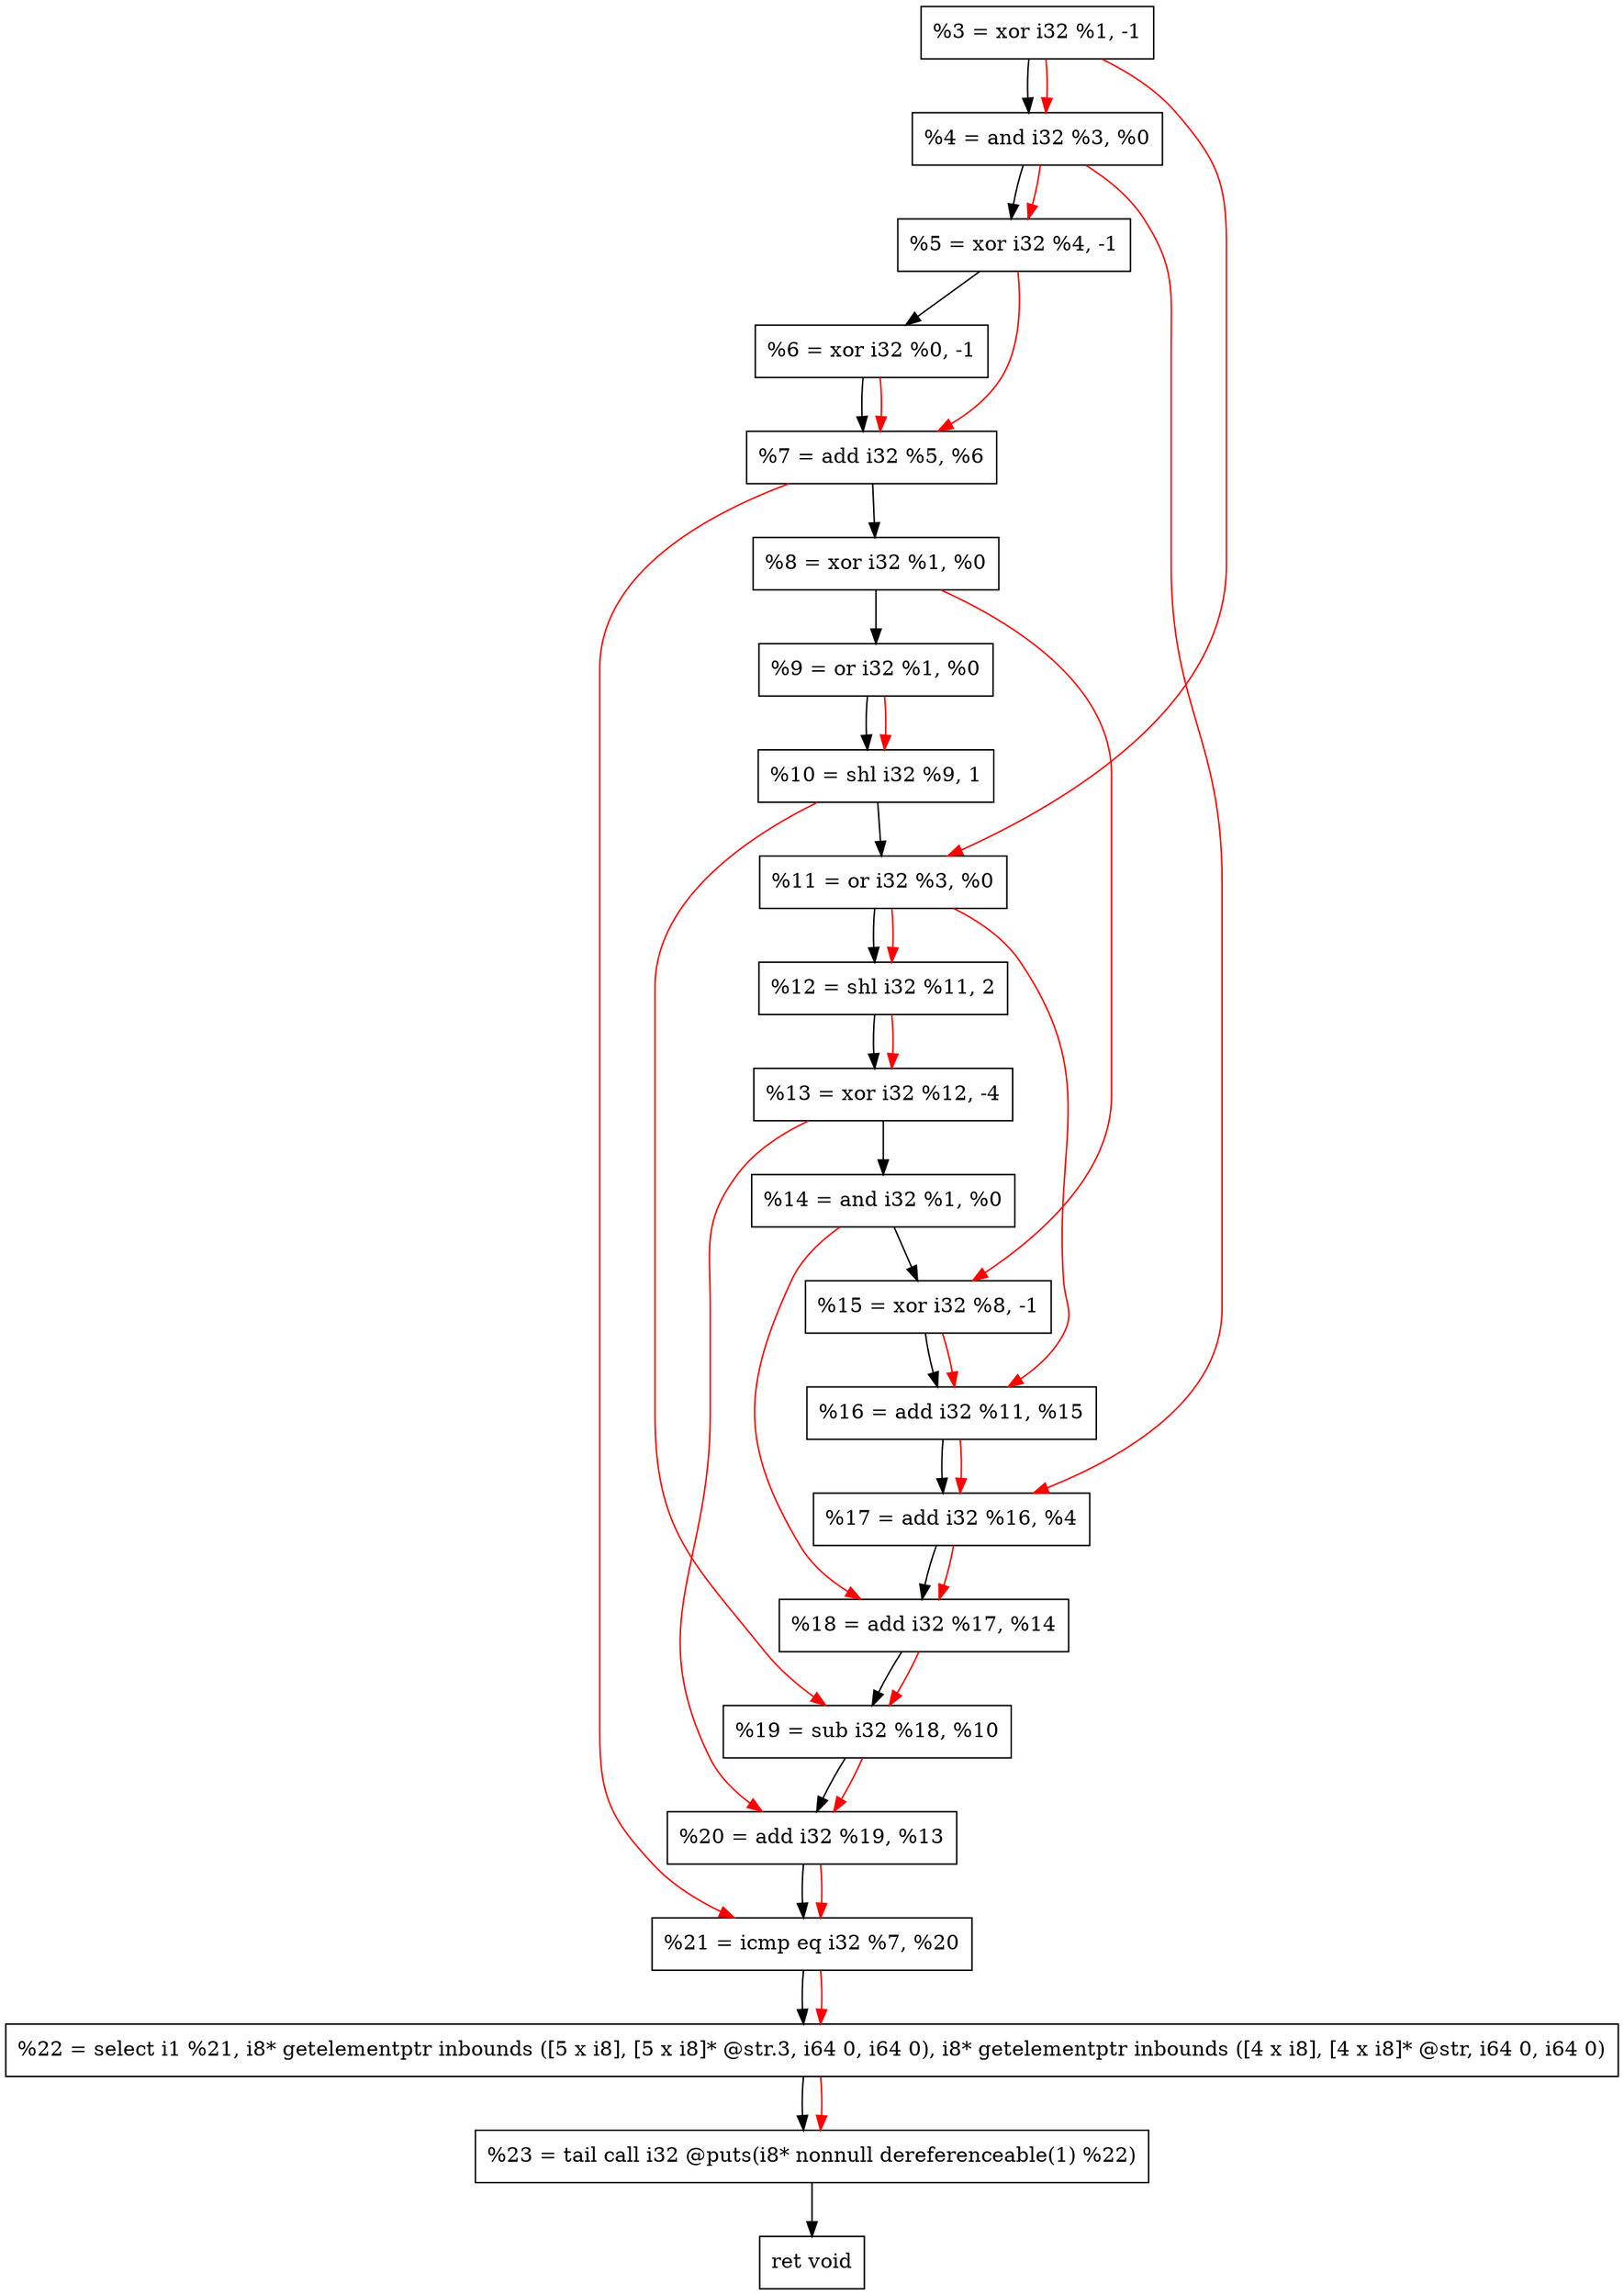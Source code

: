 digraph "DFG for'crackme' function" {
	Node0x1a93a80[shape=record, label="  %3 = xor i32 %1, -1"];
	Node0x1a93af0[shape=record, label="  %4 = and i32 %3, %0"];
	Node0x1a93bb0[shape=record, label="  %5 = xor i32 %4, -1"];
	Node0x1a93c20[shape=record, label="  %6 = xor i32 %0, -1"];
	Node0x1a93c90[shape=record, label="  %7 = add i32 %5, %6"];
	Node0x1a93d00[shape=record, label="  %8 = xor i32 %1, %0"];
	Node0x1a93d70[shape=record, label="  %9 = or i32 %1, %0"];
	Node0x1a93de0[shape=record, label="  %10 = shl i32 %9, 1"];
	Node0x1a93e50[shape=record, label="  %11 = or i32 %3, %0"];
	Node0x1a93ef0[shape=record, label="  %12 = shl i32 %11, 2"];
	Node0x1a93f90[shape=record, label="  %13 = xor i32 %12, -4"];
	Node0x1a94000[shape=record, label="  %14 = and i32 %1, %0"];
	Node0x1a94070[shape=record, label="  %15 = xor i32 %8, -1"];
	Node0x1a940e0[shape=record, label="  %16 = add i32 %11, %15"];
	Node0x1a94150[shape=record, label="  %17 = add i32 %16, %4"];
	Node0x1a941c0[shape=record, label="  %18 = add i32 %17, %14"];
	Node0x1a94230[shape=record, label="  %19 = sub i32 %18, %10"];
	Node0x1a942a0[shape=record, label="  %20 = add i32 %19, %13"];
	Node0x1a94310[shape=record, label="  %21 = icmp eq i32 %7, %20"];
	Node0x1a34268[shape=record, label="  %22 = select i1 %21, i8* getelementptr inbounds ([5 x i8], [5 x i8]* @str.3, i64 0, i64 0), i8* getelementptr inbounds ([4 x i8], [4 x i8]* @str, i64 0, i64 0)"];
	Node0x1a947b0[shape=record, label="  %23 = tail call i32 @puts(i8* nonnull dereferenceable(1) %22)"];
	Node0x1a94800[shape=record, label="  ret void"];
	Node0x1a93a80 -> Node0x1a93af0;
	Node0x1a93af0 -> Node0x1a93bb0;
	Node0x1a93bb0 -> Node0x1a93c20;
	Node0x1a93c20 -> Node0x1a93c90;
	Node0x1a93c90 -> Node0x1a93d00;
	Node0x1a93d00 -> Node0x1a93d70;
	Node0x1a93d70 -> Node0x1a93de0;
	Node0x1a93de0 -> Node0x1a93e50;
	Node0x1a93e50 -> Node0x1a93ef0;
	Node0x1a93ef0 -> Node0x1a93f90;
	Node0x1a93f90 -> Node0x1a94000;
	Node0x1a94000 -> Node0x1a94070;
	Node0x1a94070 -> Node0x1a940e0;
	Node0x1a940e0 -> Node0x1a94150;
	Node0x1a94150 -> Node0x1a941c0;
	Node0x1a941c0 -> Node0x1a94230;
	Node0x1a94230 -> Node0x1a942a0;
	Node0x1a942a0 -> Node0x1a94310;
	Node0x1a94310 -> Node0x1a34268;
	Node0x1a34268 -> Node0x1a947b0;
	Node0x1a947b0 -> Node0x1a94800;
edge [color=red]
	Node0x1a93a80 -> Node0x1a93af0;
	Node0x1a93af0 -> Node0x1a93bb0;
	Node0x1a93bb0 -> Node0x1a93c90;
	Node0x1a93c20 -> Node0x1a93c90;
	Node0x1a93d70 -> Node0x1a93de0;
	Node0x1a93a80 -> Node0x1a93e50;
	Node0x1a93e50 -> Node0x1a93ef0;
	Node0x1a93ef0 -> Node0x1a93f90;
	Node0x1a93d00 -> Node0x1a94070;
	Node0x1a93e50 -> Node0x1a940e0;
	Node0x1a94070 -> Node0x1a940e0;
	Node0x1a940e0 -> Node0x1a94150;
	Node0x1a93af0 -> Node0x1a94150;
	Node0x1a94150 -> Node0x1a941c0;
	Node0x1a94000 -> Node0x1a941c0;
	Node0x1a941c0 -> Node0x1a94230;
	Node0x1a93de0 -> Node0x1a94230;
	Node0x1a94230 -> Node0x1a942a0;
	Node0x1a93f90 -> Node0x1a942a0;
	Node0x1a93c90 -> Node0x1a94310;
	Node0x1a942a0 -> Node0x1a94310;
	Node0x1a94310 -> Node0x1a34268;
	Node0x1a34268 -> Node0x1a947b0;
}
